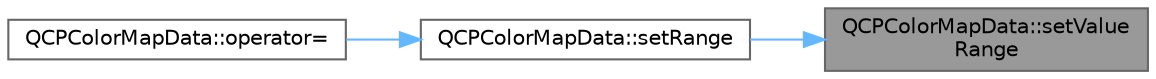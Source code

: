 digraph "QCPColorMapData::setValueRange"
{
 // LATEX_PDF_SIZE
  bgcolor="transparent";
  edge [fontname=Helvetica,fontsize=10,labelfontname=Helvetica,labelfontsize=10];
  node [fontname=Helvetica,fontsize=10,shape=box,height=0.2,width=0.4];
  rankdir="RL";
  Node1 [label="QCPColorMapData::setValue\lRange",height=0.2,width=0.4,color="gray40", fillcolor="grey60", style="filled", fontcolor="black",tooltip=" "];
  Node1 -> Node2 [dir="back",color="steelblue1",style="solid"];
  Node2 [label="QCPColorMapData::setRange",height=0.2,width=0.4,color="grey40", fillcolor="white", style="filled",URL="$class_q_c_p_color_map_data.html#aad9c1c7c703c1339489fc730517c83d4",tooltip=" "];
  Node2 -> Node3 [dir="back",color="steelblue1",style="solid"];
  Node3 [label="QCPColorMapData::operator=",height=0.2,width=0.4,color="grey40", fillcolor="white", style="filled",URL="$class_q_c_p_color_map_data.html#afdf4dd1b2f5714234fe84709b85c2a8d",tooltip=" "];
}
